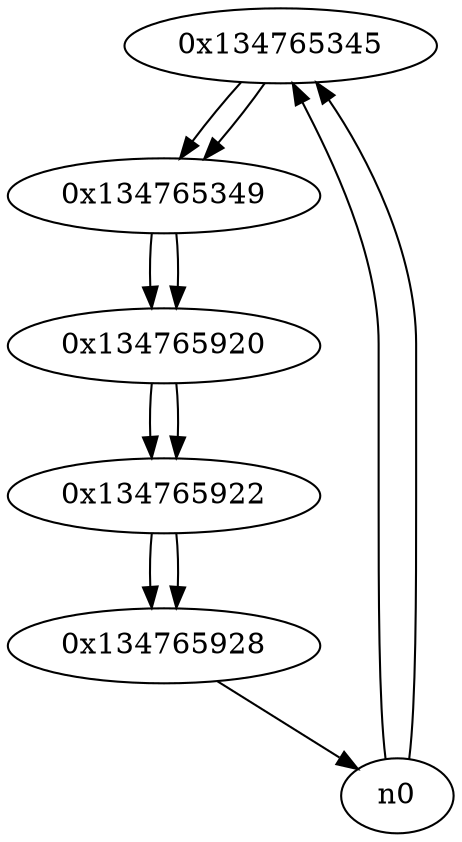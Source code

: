 digraph G{
/* nodes */
  n1 [label="0x134765345"]
  n2 [label="0x134765349"]
  n3 [label="0x134765920"]
  n4 [label="0x134765922"]
  n5 [label="0x134765928"]
/* edges */
n1 -> n2;
n0 -> n1;
n0 -> n1;
n2 -> n3;
n1 -> n2;
n3 -> n4;
n2 -> n3;
n4 -> n5;
n3 -> n4;
n5 -> n0;
n4 -> n5;
}
